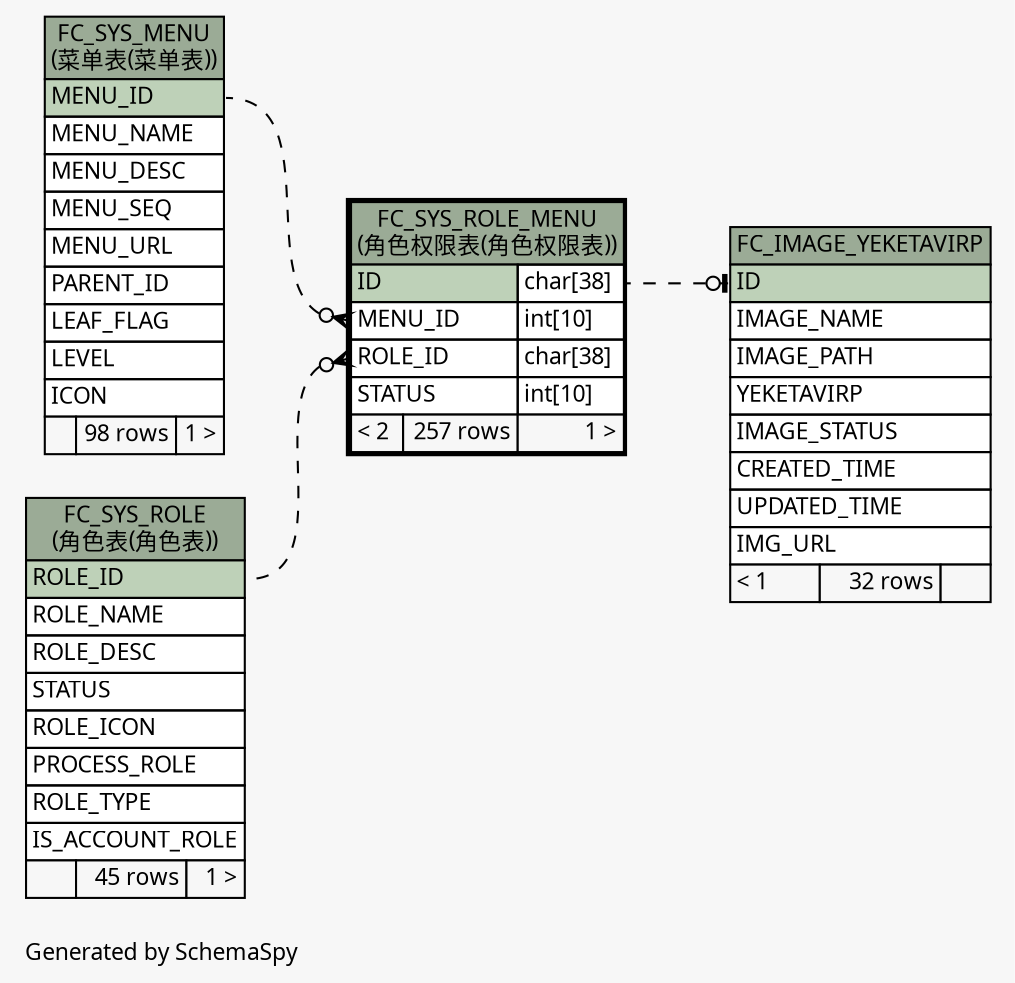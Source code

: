 // dot 2.26.0 on Linux 2.6.32-504.8.1.el6.x86_64
// SchemaSpy rev Unknown
digraph "impliedTwoDegreesRelationshipsDiagram" {
  graph [
    rankdir="RL"
    bgcolor="#f7f7f7"
    label="\nGenerated by SchemaSpy"
    labeljust="l"
    nodesep="0.18"
    ranksep="0.46"
    fontname="Microsoft YaHei"
    fontsize="11"
  ];
  node [
    fontname="Microsoft YaHei"
    fontsize="11"
    shape="plaintext"
  ];
  edge [
    arrowsize="0.8"
  ];
  "FC_IMAGE_YEKETAVIRP":"ID":w -> "FC_SYS_ROLE_MENU":"ID.type":e [arrowhead=none dir=back arrowtail=teeodot style=dashed];
  "FC_SYS_ROLE_MENU":"MENU_ID":w -> "FC_SYS_MENU":"MENU_ID":e [arrowhead=none dir=back arrowtail=crowodot style=dashed];
  "FC_SYS_ROLE_MENU":"ROLE_ID":w -> "FC_SYS_ROLE":"ROLE_ID":e [arrowhead=none dir=back arrowtail=crowodot style=dashed];
  "FC_IMAGE_YEKETAVIRP" [
    label=<
    <TABLE BORDER="0" CELLBORDER="1" CELLSPACING="0" BGCOLOR="#ffffff">
      <TR><TD COLSPAN="3" BGCOLOR="#9bab96" ALIGN="CENTER">FC_IMAGE_YEKETAVIRP</TD></TR>
      <TR><TD PORT="ID" COLSPAN="3" BGCOLOR="#bed1b8" ALIGN="LEFT">ID</TD></TR>
      <TR><TD PORT="IMAGE_NAME" COLSPAN="3" ALIGN="LEFT">IMAGE_NAME</TD></TR>
      <TR><TD PORT="IMAGE_PATH" COLSPAN="3" ALIGN="LEFT">IMAGE_PATH</TD></TR>
      <TR><TD PORT="YEKETAVIRP" COLSPAN="3" ALIGN="LEFT">YEKETAVIRP</TD></TR>
      <TR><TD PORT="IMAGE_STATUS" COLSPAN="3" ALIGN="LEFT">IMAGE_STATUS</TD></TR>
      <TR><TD PORT="CREATED_TIME" COLSPAN="3" ALIGN="LEFT">CREATED_TIME</TD></TR>
      <TR><TD PORT="UPDATED_TIME" COLSPAN="3" ALIGN="LEFT">UPDATED_TIME</TD></TR>
      <TR><TD PORT="IMG_URL" COLSPAN="3" ALIGN="LEFT">IMG_URL</TD></TR>
      <TR><TD ALIGN="LEFT" BGCOLOR="#f7f7f7">&lt; 1</TD><TD ALIGN="RIGHT" BGCOLOR="#f7f7f7">32 rows</TD><TD ALIGN="RIGHT" BGCOLOR="#f7f7f7">  </TD></TR>
    </TABLE>>
    URL="FC_IMAGE_YEKETAVIRP.html"
    tooltip="FC_IMAGE_YEKETAVIRP"
  ];
  "FC_SYS_MENU" [
    label=<
    <TABLE BORDER="0" CELLBORDER="1" CELLSPACING="0" BGCOLOR="#ffffff">
      <TR><TD COLSPAN="3" BGCOLOR="#9bab96" ALIGN="CENTER">FC_SYS_MENU<br/>(菜单表(菜单表))</TD></TR>
      <TR><TD PORT="MENU_ID" COLSPAN="3" BGCOLOR="#bed1b8" ALIGN="LEFT">MENU_ID</TD></TR>
      <TR><TD PORT="MENU_NAME" COLSPAN="3" ALIGN="LEFT">MENU_NAME</TD></TR>
      <TR><TD PORT="MENU_DESC" COLSPAN="3" ALIGN="LEFT">MENU_DESC</TD></TR>
      <TR><TD PORT="MENU_SEQ" COLSPAN="3" ALIGN="LEFT">MENU_SEQ</TD></TR>
      <TR><TD PORT="MENU_URL" COLSPAN="3" ALIGN="LEFT">MENU_URL</TD></TR>
      <TR><TD PORT="PARENT_ID" COLSPAN="3" ALIGN="LEFT">PARENT_ID</TD></TR>
      <TR><TD PORT="LEAF_FLAG" COLSPAN="3" ALIGN="LEFT">LEAF_FLAG</TD></TR>
      <TR><TD PORT="LEVEL" COLSPAN="3" ALIGN="LEFT">LEVEL</TD></TR>
      <TR><TD PORT="ICON" COLSPAN="3" ALIGN="LEFT">ICON</TD></TR>
      <TR><TD ALIGN="LEFT" BGCOLOR="#f7f7f7">  </TD><TD ALIGN="RIGHT" BGCOLOR="#f7f7f7">98 rows</TD><TD ALIGN="RIGHT" BGCOLOR="#f7f7f7">1 &gt;</TD></TR>
    </TABLE>>
    URL="FC_SYS_MENU.html"
    tooltip="FC_SYS_MENU"
  ];
  "FC_SYS_ROLE" [
    label=<
    <TABLE BORDER="0" CELLBORDER="1" CELLSPACING="0" BGCOLOR="#ffffff">
      <TR><TD COLSPAN="3" BGCOLOR="#9bab96" ALIGN="CENTER">FC_SYS_ROLE<br/>(角色表(角色表))</TD></TR>
      <TR><TD PORT="ROLE_ID" COLSPAN="3" BGCOLOR="#bed1b8" ALIGN="LEFT">ROLE_ID</TD></TR>
      <TR><TD PORT="ROLE_NAME" COLSPAN="3" ALIGN="LEFT">ROLE_NAME</TD></TR>
      <TR><TD PORT="ROLE_DESC" COLSPAN="3" ALIGN="LEFT">ROLE_DESC</TD></TR>
      <TR><TD PORT="STATUS" COLSPAN="3" ALIGN="LEFT">STATUS</TD></TR>
      <TR><TD PORT="ROLE_ICON" COLSPAN="3" ALIGN="LEFT">ROLE_ICON</TD></TR>
      <TR><TD PORT="PROCESS_ROLE" COLSPAN="3" ALIGN="LEFT">PROCESS_ROLE</TD></TR>
      <TR><TD PORT="ROLE_TYPE" COLSPAN="3" ALIGN="LEFT">ROLE_TYPE</TD></TR>
      <TR><TD PORT="IS_ACCOUNT_ROLE" COLSPAN="3" ALIGN="LEFT">IS_ACCOUNT_ROLE</TD></TR>
      <TR><TD ALIGN="LEFT" BGCOLOR="#f7f7f7">  </TD><TD ALIGN="RIGHT" BGCOLOR="#f7f7f7">45 rows</TD><TD ALIGN="RIGHT" BGCOLOR="#f7f7f7">1 &gt;</TD></TR>
    </TABLE>>
    URL="FC_SYS_ROLE.html"
    tooltip="FC_SYS_ROLE"
  ];
  "FC_SYS_ROLE_MENU" [
    label=<
    <TABLE BORDER="2" CELLBORDER="1" CELLSPACING="0" BGCOLOR="#ffffff">
      <TR><TD COLSPAN="3" BGCOLOR="#9bab96" ALIGN="CENTER">FC_SYS_ROLE_MENU<br/>(角色权限表(角色权限表))</TD></TR>
      <TR><TD PORT="ID" COLSPAN="2" BGCOLOR="#bed1b8" ALIGN="LEFT">ID</TD><TD PORT="ID.type" ALIGN="LEFT">char[38]</TD></TR>
      <TR><TD PORT="MENU_ID" COLSPAN="2" ALIGN="LEFT">MENU_ID</TD><TD PORT="MENU_ID.type" ALIGN="LEFT">int[10]</TD></TR>
      <TR><TD PORT="ROLE_ID" COLSPAN="2" ALIGN="LEFT">ROLE_ID</TD><TD PORT="ROLE_ID.type" ALIGN="LEFT">char[38]</TD></TR>
      <TR><TD PORT="STATUS" COLSPAN="2" ALIGN="LEFT">STATUS</TD><TD PORT="STATUS.type" ALIGN="LEFT">int[10]</TD></TR>
      <TR><TD ALIGN="LEFT" BGCOLOR="#f7f7f7">&lt; 2</TD><TD ALIGN="RIGHT" BGCOLOR="#f7f7f7">257 rows</TD><TD ALIGN="RIGHT" BGCOLOR="#f7f7f7">1 &gt;</TD></TR>
    </TABLE>>
    URL="FC_SYS_ROLE_MENU.html"
    tooltip="FC_SYS_ROLE_MENU"
  ];
}
